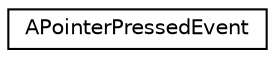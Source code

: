digraph "Graphical Class Hierarchy"
{
 // LATEX_PDF_SIZE
  edge [fontname="Helvetica",fontsize="10",labelfontname="Helvetica",labelfontsize="10"];
  node [fontname="Helvetica",fontsize="10",shape=record];
  rankdir="LR";
  Node0 [label="APointerPressedEvent",height=0.2,width=0.4,color="black", fillcolor="white", style="filled",URL="$structAPointerPressedEvent.html",tooltip="Pointing method press event."];
}
